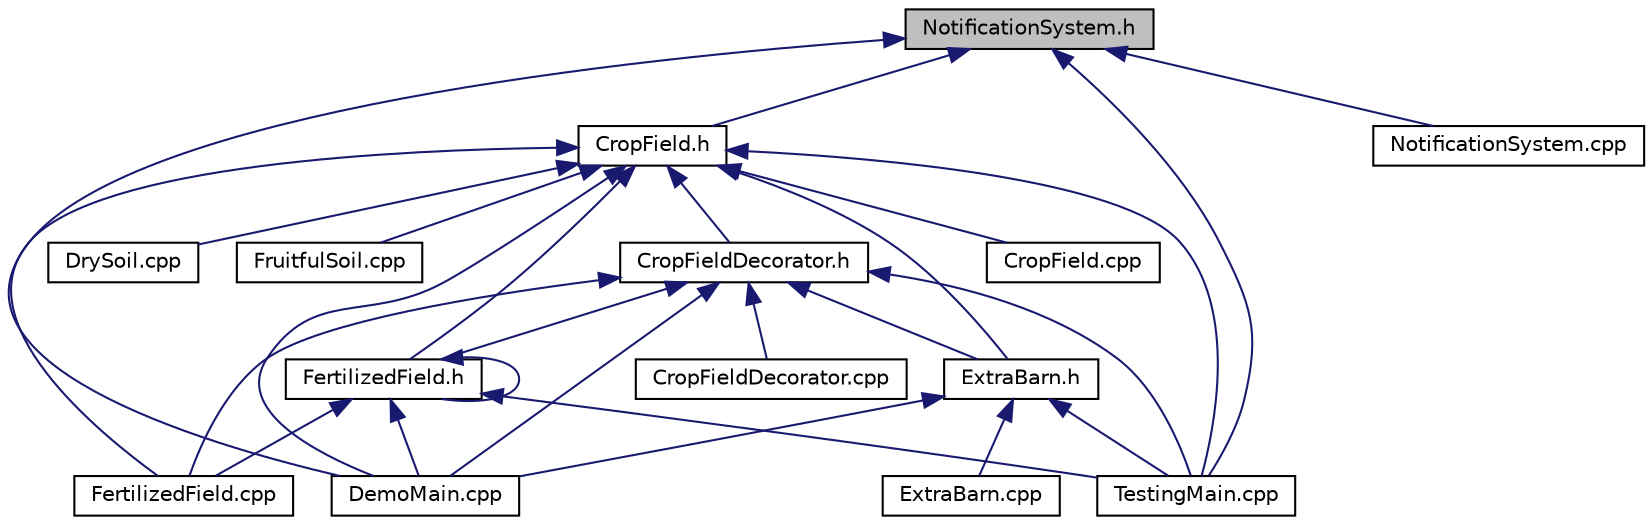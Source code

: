 digraph "NotificationSystem.h"
{
 // LATEX_PDF_SIZE
  edge [fontname="Helvetica",fontsize="10",labelfontname="Helvetica",labelfontsize="10"];
  node [fontname="Helvetica",fontsize="10",shape=record];
  Node1 [label="NotificationSystem.h",height=0.2,width=0.4,color="black", fillcolor="grey75", style="filled", fontcolor="black",tooltip="Class definition for Component 4 - Observer (Subject)"];
  Node1 -> Node2 [dir="back",color="midnightblue",fontsize="10",style="solid",fontname="Helvetica"];
  Node2 [label="CropField.h",height=0.2,width=0.4,color="black", fillcolor="white", style="filled",URL="$CropField_8h.html",tooltip="Class definition for Component 1 - Composite (Leaf), Class definition for Component 2 - State (Contex..."];
  Node2 -> Node3 [dir="back",color="midnightblue",fontsize="10",style="solid",fontname="Helvetica"];
  Node3 [label="CropField.cpp",height=0.2,width=0.4,color="black", fillcolor="white", style="filled",URL="$CropField_8cpp.html",tooltip="Implementation of the CropField class."];
  Node2 -> Node4 [dir="back",color="midnightblue",fontsize="10",style="solid",fontname="Helvetica"];
  Node4 [label="CropFieldDecorator.h",height=0.2,width=0.4,color="black", fillcolor="white", style="filled",URL="$CropFieldDecorator_8h.html",tooltip="Class definition for Component 3 - Decorator (Decorator)"];
  Node4 -> Node5 [dir="back",color="midnightblue",fontsize="10",style="solid",fontname="Helvetica"];
  Node5 [label="CropFieldDecorator.cpp",height=0.2,width=0.4,color="black", fillcolor="white", style="filled",URL="$CropFieldDecorator_8cpp.html",tooltip="Implementation of the CropFieldDecorator class."];
  Node4 -> Node6 [dir="back",color="midnightblue",fontsize="10",style="solid",fontname="Helvetica"];
  Node6 [label="DemoMain.cpp",height=0.2,width=0.4,color="black", fillcolor="white", style="filled",URL="$DemoMain_8cpp.html",tooltip=" "];
  Node4 -> Node7 [dir="back",color="midnightblue",fontsize="10",style="solid",fontname="Helvetica"];
  Node7 [label="ExtraBarn.h",height=0.2,width=0.4,color="black", fillcolor="white", style="filled",URL="$ExtraBarn_8h.html",tooltip="Class definition for Component 3 - Decorator (ConcreteDecorator)"];
  Node7 -> Node6 [dir="back",color="midnightblue",fontsize="10",style="solid",fontname="Helvetica"];
  Node7 -> Node8 [dir="back",color="midnightblue",fontsize="10",style="solid",fontname="Helvetica"];
  Node8 [label="ExtraBarn.cpp",height=0.2,width=0.4,color="black", fillcolor="white", style="filled",URL="$ExtraBarn_8cpp.html",tooltip="Implementation of the ExtraBarn class, a concrete decorator for the CropField class."];
  Node7 -> Node9 [dir="back",color="midnightblue",fontsize="10",style="solid",fontname="Helvetica"];
  Node9 [label="TestingMain.cpp",height=0.2,width=0.4,color="black", fillcolor="white", style="filled",URL="$TestingMain_8cpp.html",tooltip=" "];
  Node4 -> Node10 [dir="back",color="midnightblue",fontsize="10",style="solid",fontname="Helvetica"];
  Node10 [label="FertilizedField.cpp",height=0.2,width=0.4,color="black", fillcolor="white", style="filled",URL="$FertilizedField_8cpp.html",tooltip=" "];
  Node4 -> Node11 [dir="back",color="midnightblue",fontsize="10",style="solid",fontname="Helvetica"];
  Node11 [label="FertilizedField.h",height=0.2,width=0.4,color="black", fillcolor="white", style="filled",URL="$FertilizedField_8h.html",tooltip="Class defintion for Component 3 - Decorator (ConcreteDecorator)"];
  Node11 -> Node6 [dir="back",color="midnightblue",fontsize="10",style="solid",fontname="Helvetica"];
  Node11 -> Node10 [dir="back",color="midnightblue",fontsize="10",style="solid",fontname="Helvetica"];
  Node11 -> Node11 [dir="back",color="midnightblue",fontsize="10",style="solid",fontname="Helvetica"];
  Node11 -> Node9 [dir="back",color="midnightblue",fontsize="10",style="solid",fontname="Helvetica"];
  Node4 -> Node9 [dir="back",color="midnightblue",fontsize="10",style="solid",fontname="Helvetica"];
  Node2 -> Node6 [dir="back",color="midnightblue",fontsize="10",style="solid",fontname="Helvetica"];
  Node2 -> Node12 [dir="back",color="midnightblue",fontsize="10",style="solid",fontname="Helvetica"];
  Node12 [label="DrySoil.cpp",height=0.2,width=0.4,color="black", fillcolor="white", style="filled",URL="$DrySoil_8cpp.html",tooltip="Implementation of the DrySoil class, a concrete state in the State design pattern."];
  Node2 -> Node7 [dir="back",color="midnightblue",fontsize="10",style="solid",fontname="Helvetica"];
  Node2 -> Node10 [dir="back",color="midnightblue",fontsize="10",style="solid",fontname="Helvetica"];
  Node2 -> Node11 [dir="back",color="midnightblue",fontsize="10",style="solid",fontname="Helvetica"];
  Node2 -> Node13 [dir="back",color="midnightblue",fontsize="10",style="solid",fontname="Helvetica"];
  Node13 [label="FruitfulSoil.cpp",height=0.2,width=0.4,color="black", fillcolor="white", style="filled",URL="$FruitfulSoil_8cpp.html",tooltip=" "];
  Node2 -> Node9 [dir="back",color="midnightblue",fontsize="10",style="solid",fontname="Helvetica"];
  Node1 -> Node6 [dir="back",color="midnightblue",fontsize="10",style="solid",fontname="Helvetica"];
  Node1 -> Node14 [dir="back",color="midnightblue",fontsize="10",style="solid",fontname="Helvetica"];
  Node14 [label="NotificationSystem.cpp",height=0.2,width=0.4,color="black", fillcolor="white", style="filled",URL="$NotificationSystem_8cpp.html",tooltip=" "];
  Node1 -> Node9 [dir="back",color="midnightblue",fontsize="10",style="solid",fontname="Helvetica"];
}
